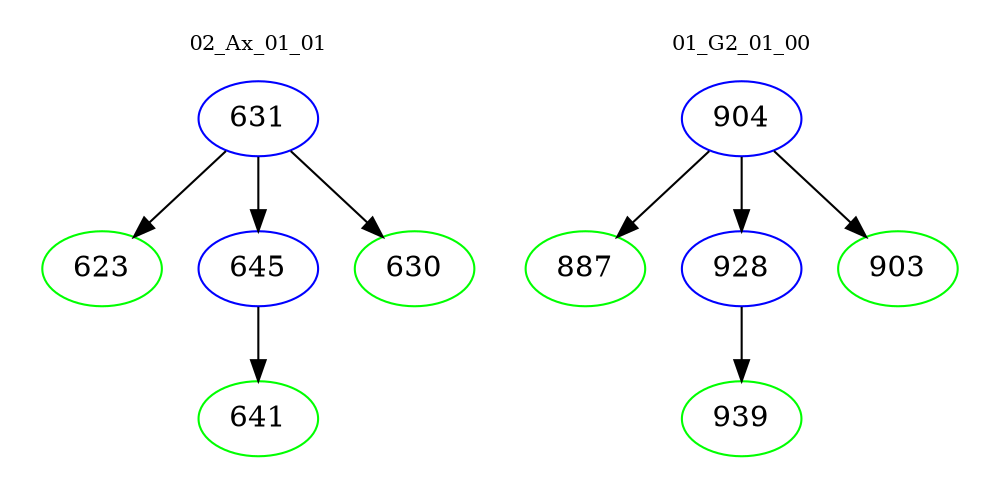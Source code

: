 digraph{
subgraph cluster_0 {
color = white
label = "02_Ax_01_01";
fontsize=10;
T0_631 [label="631", color="blue"]
T0_631 -> T0_623 [color="black"]
T0_623 [label="623", color="green"]
T0_631 -> T0_645 [color="black"]
T0_645 [label="645", color="blue"]
T0_645 -> T0_641 [color="black"]
T0_641 [label="641", color="green"]
T0_631 -> T0_630 [color="black"]
T0_630 [label="630", color="green"]
}
subgraph cluster_1 {
color = white
label = "01_G2_01_00";
fontsize=10;
T1_904 [label="904", color="blue"]
T1_904 -> T1_887 [color="black"]
T1_887 [label="887", color="green"]
T1_904 -> T1_928 [color="black"]
T1_928 [label="928", color="blue"]
T1_928 -> T1_939 [color="black"]
T1_939 [label="939", color="green"]
T1_904 -> T1_903 [color="black"]
T1_903 [label="903", color="green"]
}
}
